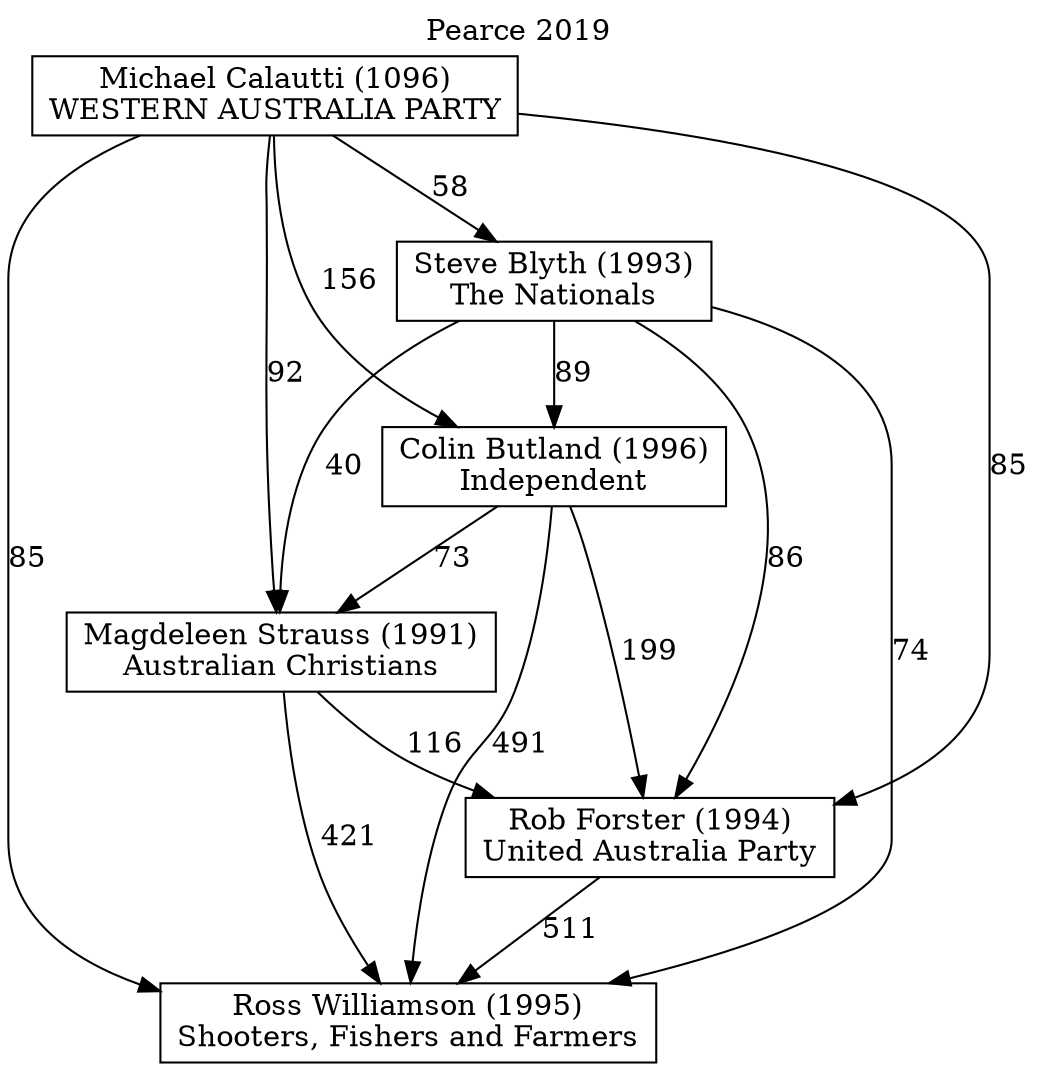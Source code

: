// House preference flow
digraph "Ross Williamson (1995)_Pearce_2019" {
	graph [label="Pearce 2019" labelloc=t mclimit=10]
	node [shape=box]
	"Ross Williamson (1995)" [label="Ross Williamson (1995)
Shooters, Fishers and Farmers"]
	"Rob Forster (1994)" [label="Rob Forster (1994)
United Australia Party"]
	"Magdeleen Strauss (1991)" [label="Magdeleen Strauss (1991)
Australian Christians"]
	"Colin Butland (1996)" [label="Colin Butland (1996)
Independent"]
	"Steve Blyth (1993)" [label="Steve Blyth (1993)
The Nationals"]
	"Michael Calautti (1096)" [label="Michael Calautti (1096)
WESTERN AUSTRALIA PARTY"]
	"Rob Forster (1994)" -> "Ross Williamson (1995)" [label=511]
	"Magdeleen Strauss (1991)" -> "Rob Forster (1994)" [label=116]
	"Colin Butland (1996)" -> "Magdeleen Strauss (1991)" [label=73]
	"Steve Blyth (1993)" -> "Colin Butland (1996)" [label=89]
	"Michael Calautti (1096)" -> "Steve Blyth (1993)" [label=58]
	"Magdeleen Strauss (1991)" -> "Ross Williamson (1995)" [label=421]
	"Colin Butland (1996)" -> "Ross Williamson (1995)" [label=491]
	"Steve Blyth (1993)" -> "Ross Williamson (1995)" [label=74]
	"Michael Calautti (1096)" -> "Ross Williamson (1995)" [label=85]
	"Michael Calautti (1096)" -> "Colin Butland (1996)" [label=156]
	"Steve Blyth (1993)" -> "Magdeleen Strauss (1991)" [label=40]
	"Michael Calautti (1096)" -> "Magdeleen Strauss (1991)" [label=92]
	"Colin Butland (1996)" -> "Rob Forster (1994)" [label=199]
	"Steve Blyth (1993)" -> "Rob Forster (1994)" [label=86]
	"Michael Calautti (1096)" -> "Rob Forster (1994)" [label=85]
}
